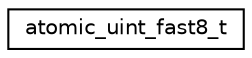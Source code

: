 digraph "Graphical Class Hierarchy"
{
 // LATEX_PDF_SIZE
  edge [fontname="Helvetica",fontsize="10",labelfontname="Helvetica",labelfontsize="10"];
  node [fontname="Helvetica",fontsize="10",shape=record];
  rankdir="LR";
  Node0 [label="atomic_uint_fast8_t",height=0.2,width=0.4,color="black", fillcolor="white", style="filled",URL="$structatomic__uint__fast8__t.html",tooltip="Type with the same alignment and size as atomic_uint_fast8_t"];
}
